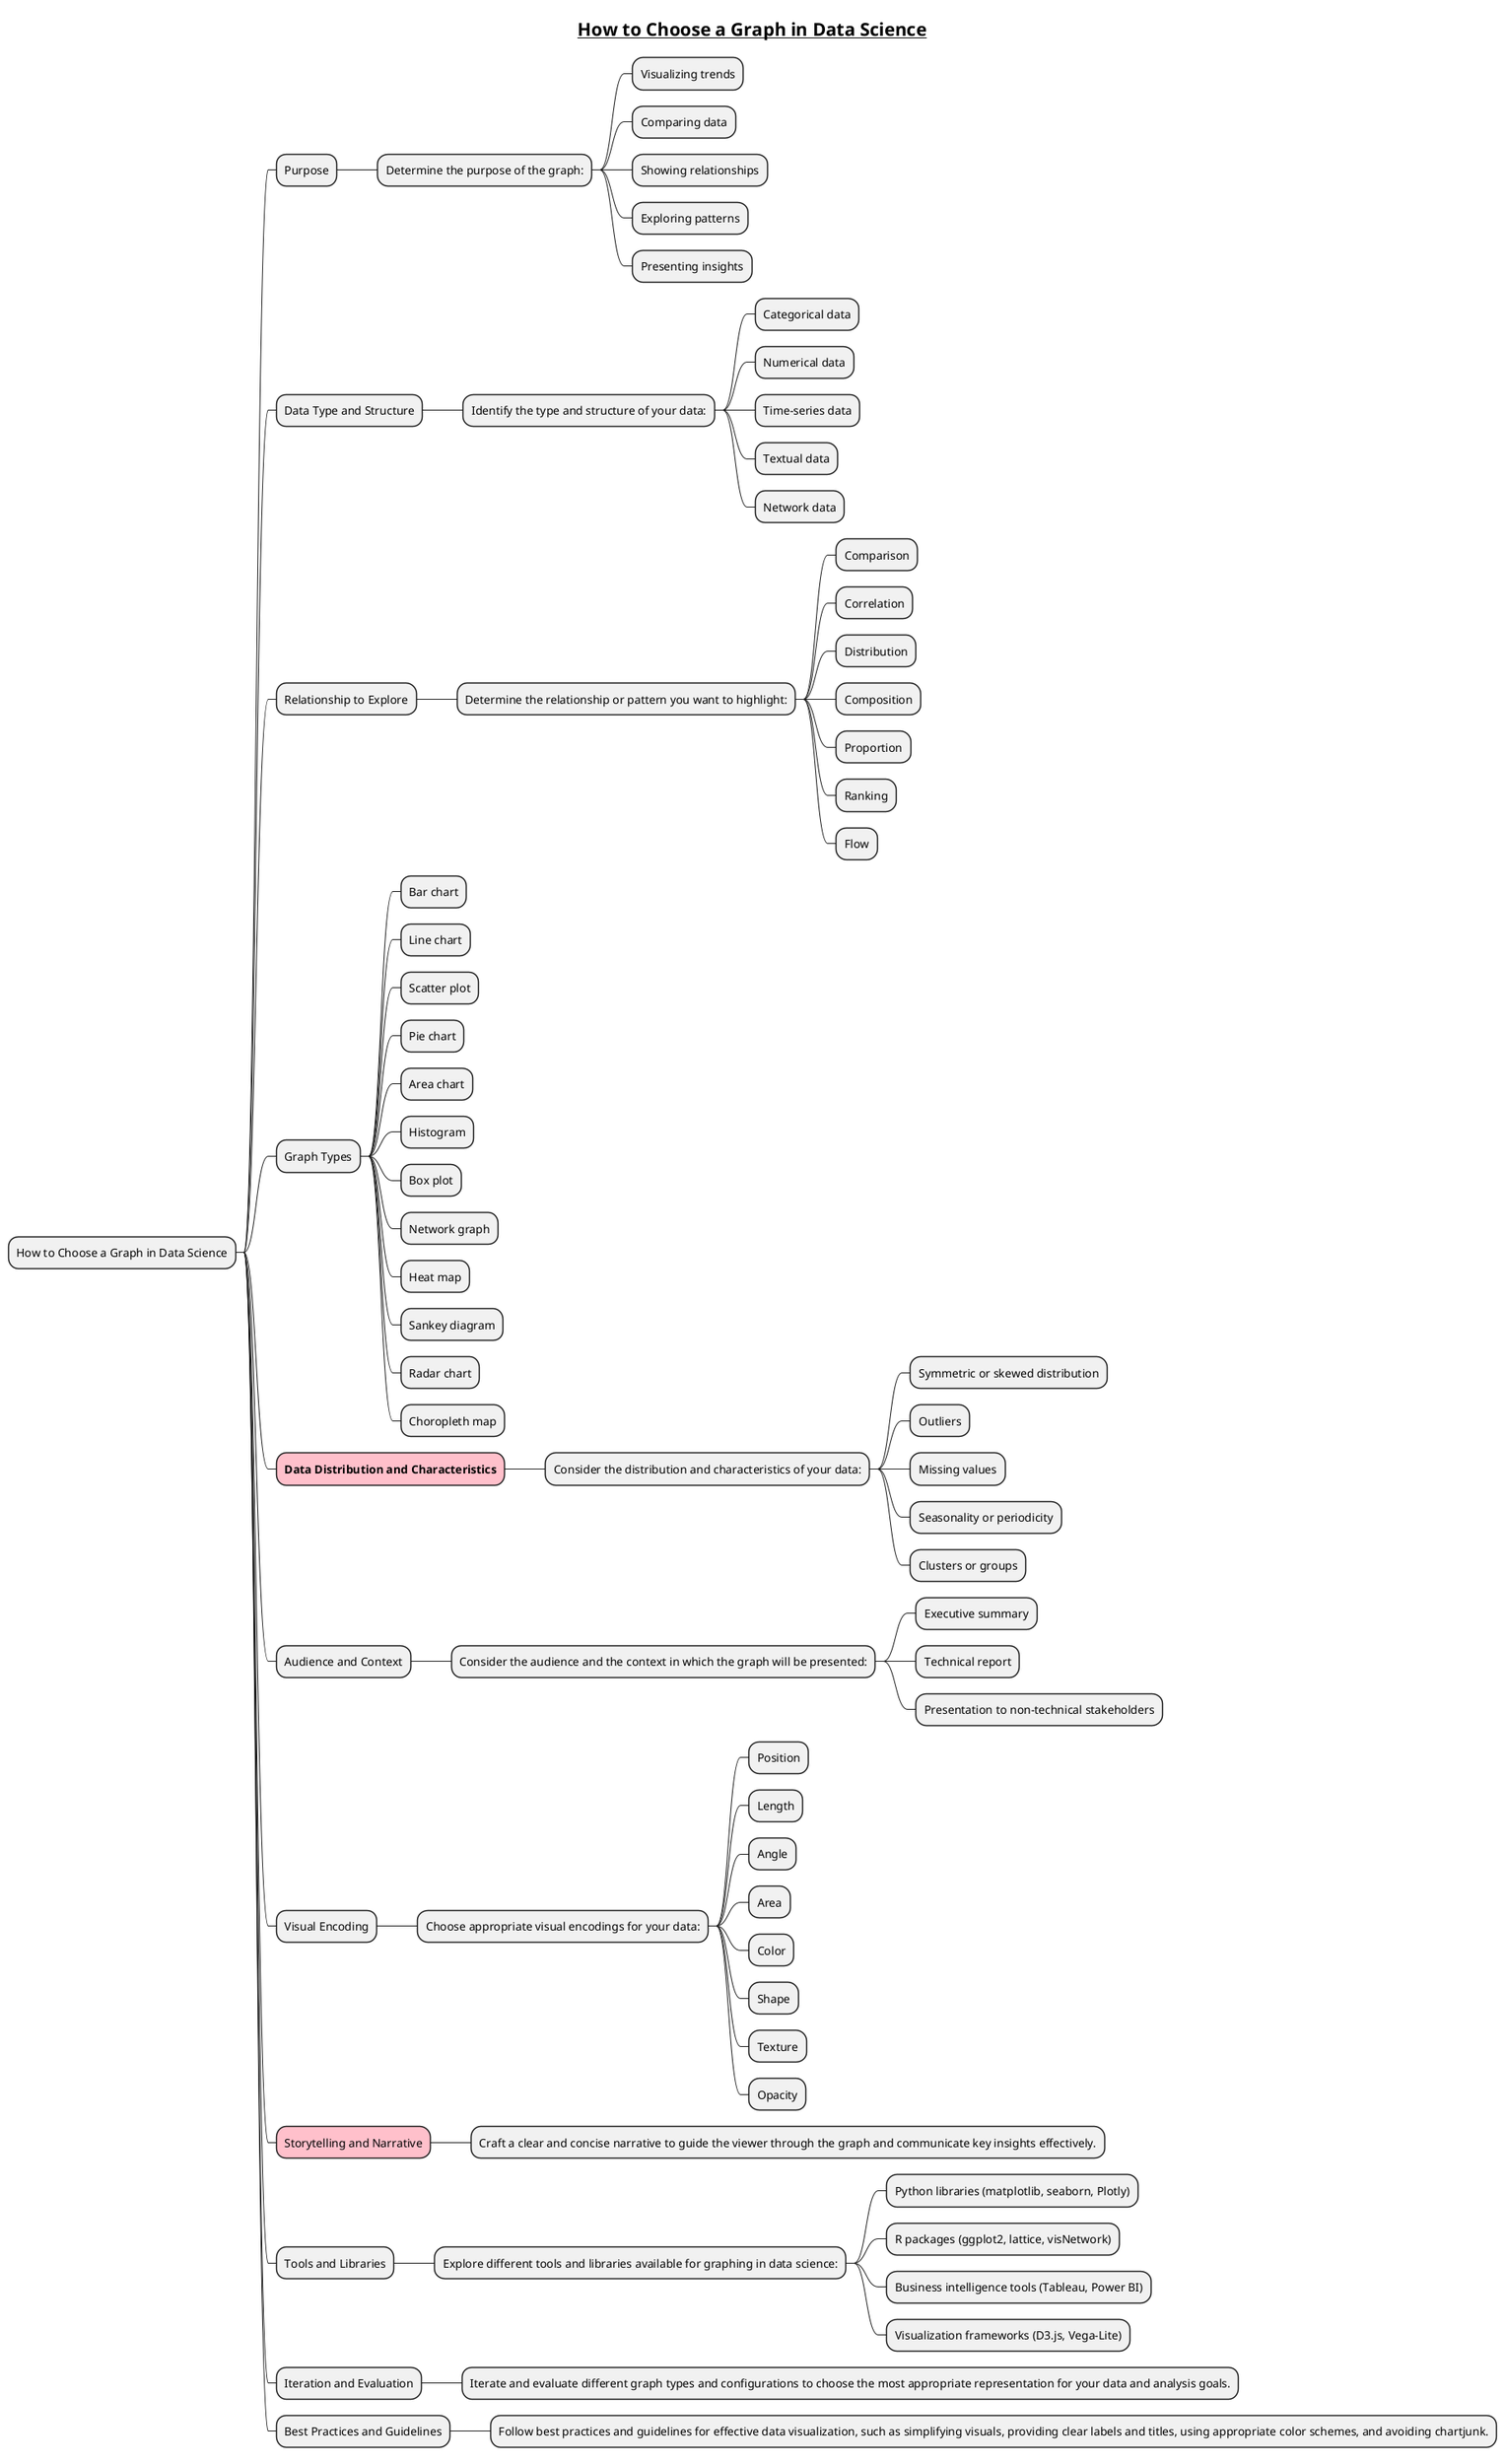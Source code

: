 @startmindmap
title =__How to Choose a Graph in Data Science__

* How to Choose a Graph in Data Science
** Purpose
*** Determine the purpose of the graph:
**** Visualizing trends
**** Comparing data
**** Showing relationships
**** Exploring patterns
**** Presenting insights

** Data Type and Structure
*** Identify the type and structure of your data:
**** Categorical data
**** Numerical data
**** Time-series data
**** Textual data
**** Network data

** Relationship to Explore
*** Determine the relationship or pattern you want to highlight:
**** Comparison
**** Correlation
**** Distribution
**** Composition
**** Proportion
**** Ranking
**** Flow

** Graph Types
*** Bar chart
*** Line chart
*** Scatter plot
*** Pie chart
*** Area chart
*** Histogram
*** Box plot
*** Network graph
*** Heat map
*** Sankey diagram
*** Radar chart
*** Choropleth map

**[#pink] **Data Distribution and Characteristics**
*** Consider the distribution and characteristics of your data:
**** Symmetric or skewed distribution
**** Outliers
**** Missing values
**** Seasonality or periodicity
**** Clusters or groups

** Audience and Context
*** Consider the audience and the context in which the graph will be presented:
**** Executive summary
**** Technical report
**** Presentation to non-technical stakeholders

** Visual Encoding
*** Choose appropriate visual encodings for your data:
**** Position
**** Length
**** Angle
**** Area
**** Color
**** Shape
**** Texture
**** Opacity

**[#pink] Storytelling and Narrative
*** Craft a clear and concise narrative to guide the viewer through the graph and communicate key insights effectively.

** Tools and Libraries
*** Explore different tools and libraries available for graphing in data science:
**** Python libraries (matplotlib, seaborn, Plotly)
**** R packages (ggplot2, lattice, visNetwork)
**** Business intelligence tools (Tableau, Power BI)
**** Visualization frameworks (D3.js, Vega-Lite)

** Iteration and Evaluation
*** Iterate and evaluate different graph types and configurations to choose the most appropriate representation for your data and analysis goals.

** Best Practices and Guidelines
*** Follow best practices and guidelines for effective data visualization, such as simplifying visuals, providing clear labels and titles, using appropriate color schemes, and avoiding chartjunk.

@endmindmap

